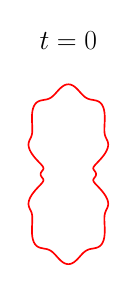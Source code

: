 \begin{tikzpicture}[scale=0.4]

\begin{axis}[
  xmin = -1,
  xmax = 1,
  ymin = -2,
  ymax = 2,
  scale only axis,
  axis equal image,
  hide axis,
  title = {\Huge$t=0$}
  ]

\addplot [mark=none,red,line width=1.5] table{
4.845e-01 0.0e+00
4.828e-01 1.394e-02
4.78e-01 2.763e-02
4.706e-01 4.084e-02
4.616e-01 5.348e-02
4.522e-01 6.561e-02
4.437e-01 7.743e-02
4.375e-01 8.931e-02
4.348e-01 1.018e-01
4.366e-01 1.154e-01
4.436e-01 1.307e-01
4.56e-01 1.485e-01
4.736e-01 1.69e-01
4.958e-01 1.927e-01
5.216e-01 2.196e-01
5.497e-01 2.495e-01
5.786e-01 2.82e-01
6.068e-01 3.164e-01
6.328e-01 3.521e-01
6.552e-01 3.88e-01
6.732e-01 4.233e-01
6.86e-01 4.572e-01
6.934e-01 4.889e-01
6.956e-01 5.182e-01
6.932e-01 5.449e-01
6.87e-01 5.692e-01
6.782e-01 5.917e-01
6.678e-01 6.132e-01
6.573e-01 6.346e-01
6.475e-01 6.571e-01
6.393e-01 6.817e-01
6.334e-01 7.095e-01
6.299e-01 7.411e-01
6.288e-01 7.77e-01
6.295e-01 8.171e-01
6.315e-01 8.613e-01
6.338e-01 9.085e-01
6.354e-01 9.579e-01
6.353e-01 1.008e+00
6.327e-01 1.057e+00
6.268e-01 1.104e+00
6.171e-01 1.146e+00
6.033e-01 1.184e+00
5.856e-01 1.216e+00
5.643e-01 1.242e+00
5.399e-01 1.262e+00
5.13e-01 1.276e+00
4.845e-01 1.286e+00
4.551e-01 1.292e+00
4.254e-01 1.298e+00
3.962e-01 1.303e+00
3.676e-01 1.309e+00
3.4e-01 1.319e+00
3.133e-01 1.332e+00
2.874e-01 1.35e+00
2.618e-01 1.372e+00
2.363e-01 1.397e+00
2.103e-01 1.426e+00
1.836e-01 1.456e+00
1.557e-01 1.486e+00
1.267e-01 1.513e+00
9.635e-02 1.537e+00
6.492e-02 1.555e+00
3.268e-02 1.566e+00
8.171e-17 1.57e+00
-3.268e-02 1.566e+00
-6.492e-02 1.555e+00
-9.635e-02 1.537e+00
-1.267e-01 1.513e+00
-1.557e-01 1.486e+00
-1.836e-01 1.456e+00
-2.103e-01 1.426e+00
-2.363e-01 1.397e+00
-2.618e-01 1.372e+00
-2.874e-01 1.35e+00
-3.133e-01 1.332e+00
-3.4e-01 1.319e+00
-3.676e-01 1.309e+00
-3.962e-01 1.303e+00
-4.254e-01 1.298e+00
-4.551e-01 1.292e+00
-4.845e-01 1.286e+00
-5.13e-01 1.276e+00
-5.399e-01 1.262e+00
-5.643e-01 1.242e+00
-5.856e-01 1.216e+00
-6.033e-01 1.184e+00
-6.171e-01 1.146e+00
-6.268e-01 1.104e+00
-6.327e-01 1.057e+00
-6.353e-01 1.008e+00
-6.354e-01 9.579e-01
-6.338e-01 9.085e-01
-6.315e-01 8.613e-01
-6.295e-01 8.171e-01
-6.288e-01 7.77e-01
-6.299e-01 7.411e-01
-6.334e-01 7.095e-01
-6.393e-01 6.817e-01
-6.475e-01 6.571e-01
-6.573e-01 6.346e-01
-6.678e-01 6.132e-01
-6.782e-01 5.917e-01
-6.87e-01 5.692e-01
-6.932e-01 5.449e-01
-6.956e-01 5.182e-01
-6.934e-01 4.889e-01
-6.86e-01 4.572e-01
-6.732e-01 4.233e-01
-6.552e-01 3.88e-01
-6.328e-01 3.521e-01
-6.068e-01 3.164e-01
-5.786e-01 2.82e-01
-5.497e-01 2.495e-01
-5.216e-01 2.196e-01
-4.958e-01 1.927e-01
-4.736e-01 1.69e-01
-4.56e-01 1.485e-01
-4.436e-01 1.307e-01
-4.366e-01 1.154e-01
-4.348e-01 1.018e-01
-4.375e-01 8.931e-02
-4.437e-01 7.743e-02
-4.522e-01 6.561e-02
-4.616e-01 5.348e-02
-4.706e-01 4.084e-02
-4.78e-01 2.763e-02
-4.828e-01 1.394e-02
-4.845e-01 6.981e-17
-4.828e-01 -1.394e-02
-4.78e-01 -2.763e-02
-4.706e-01 -4.084e-02
-4.616e-01 -5.348e-02
-4.522e-01 -6.561e-02
-4.437e-01 -7.743e-02
-4.375e-01 -8.931e-02
-4.348e-01 -1.018e-01
-4.366e-01 -1.154e-01
-4.436e-01 -1.307e-01
-4.56e-01 -1.485e-01
-4.736e-01 -1.69e-01
-4.958e-01 -1.927e-01
-5.216e-01 -2.196e-01
-5.497e-01 -2.495e-01
-5.786e-01 -2.82e-01
-6.068e-01 -3.164e-01
-6.328e-01 -3.521e-01
-6.552e-01 -3.88e-01
-6.732e-01 -4.233e-01
-6.86e-01 -4.572e-01
-6.934e-01 -4.889e-01
-6.956e-01 -5.182e-01
-6.932e-01 -5.449e-01
-6.87e-01 -5.692e-01
-6.782e-01 -5.917e-01
-6.678e-01 -6.132e-01
-6.573e-01 -6.346e-01
-6.475e-01 -6.571e-01
-6.393e-01 -6.817e-01
-6.334e-01 -7.095e-01
-6.299e-01 -7.411e-01
-6.288e-01 -7.77e-01
-6.295e-01 -8.171e-01
-6.315e-01 -8.613e-01
-6.338e-01 -9.085e-01
-6.354e-01 -9.579e-01
-6.353e-01 -1.008e+00
-6.327e-01 -1.057e+00
-6.268e-01 -1.104e+00
-6.171e-01 -1.146e+00
-6.033e-01 -1.184e+00
-5.856e-01 -1.216e+00
-5.643e-01 -1.242e+00
-5.399e-01 -1.262e+00
-5.13e-01 -1.276e+00
-4.845e-01 -1.286e+00
-4.551e-01 -1.292e+00
-4.254e-01 -1.298e+00
-3.962e-01 -1.303e+00
-3.676e-01 -1.309e+00
-3.4e-01 -1.319e+00
-3.133e-01 -1.332e+00
-2.874e-01 -1.35e+00
-2.618e-01 -1.372e+00
-2.363e-01 -1.397e+00
-2.103e-01 -1.426e+00
-1.836e-01 -1.456e+00
-1.557e-01 -1.486e+00
-1.267e-01 -1.513e+00
-9.635e-02 -1.537e+00
-6.492e-02 -1.555e+00
-3.268e-02 -1.566e+00
-2.451e-16 -1.57e+00
3.268e-02 -1.566e+00
6.492e-02 -1.555e+00
9.635e-02 -1.537e+00
1.267e-01 -1.513e+00
1.557e-01 -1.486e+00
1.836e-01 -1.456e+00
2.103e-01 -1.426e+00
2.363e-01 -1.397e+00
2.618e-01 -1.372e+00
2.874e-01 -1.35e+00
3.133e-01 -1.332e+00
3.4e-01 -1.319e+00
3.676e-01 -1.309e+00
3.962e-01 -1.303e+00
4.254e-01 -1.298e+00
4.551e-01 -1.292e+00
4.845e-01 -1.286e+00
5.13e-01 -1.276e+00
5.399e-01 -1.262e+00
5.643e-01 -1.242e+00
5.856e-01 -1.216e+00
6.033e-01 -1.184e+00
6.171e-01 -1.146e+00
6.268e-01 -1.104e+00
6.327e-01 -1.057e+00
6.353e-01 -1.008e+00
6.354e-01 -9.579e-01
6.338e-01 -9.085e-01
6.315e-01 -8.613e-01
6.295e-01 -8.171e-01
6.288e-01 -7.77e-01
6.299e-01 -7.411e-01
6.334e-01 -7.095e-01
6.393e-01 -6.817e-01
6.475e-01 -6.571e-01
6.573e-01 -6.346e-01
6.678e-01 -6.132e-01
6.782e-01 -5.917e-01
6.87e-01 -5.692e-01
6.932e-01 -5.449e-01
6.956e-01 -5.182e-01
6.934e-01 -4.889e-01
6.86e-01 -4.572e-01
6.732e-01 -4.233e-01
6.552e-01 -3.88e-01
6.328e-01 -3.521e-01
6.068e-01 -3.164e-01
5.786e-01 -2.82e-01
5.497e-01 -2.495e-01
5.216e-01 -2.196e-01
4.958e-01 -1.927e-01
4.736e-01 -1.69e-01
4.56e-01 -1.485e-01
4.436e-01 -1.307e-01
4.366e-01 -1.154e-01
4.348e-01 -1.018e-01
4.375e-01 -8.931e-02
4.437e-01 -7.743e-02
4.522e-01 -6.561e-02
4.616e-01 -5.348e-02
4.706e-01 -4.084e-02
4.78e-01 -2.763e-02
4.828e-01 -1.394e-02
4.845e-01 0.0e+00
};


\end{axis}

\end{tikzpicture}



